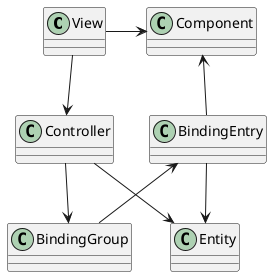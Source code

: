 @startuml

class View {
}

class Controller{
}
class Component{
}

class BindingGroup{
}

class BindingEntry{
}

class Entity {
}
View -right-> Controller
View -right-> Component
BindingGroup -up-> BindingEntry
Controller -down-> BindingGroup
Controller -down-> Entity
BindingEntry -down-> Entity
BindingEntry -up-> Component

@enduml
